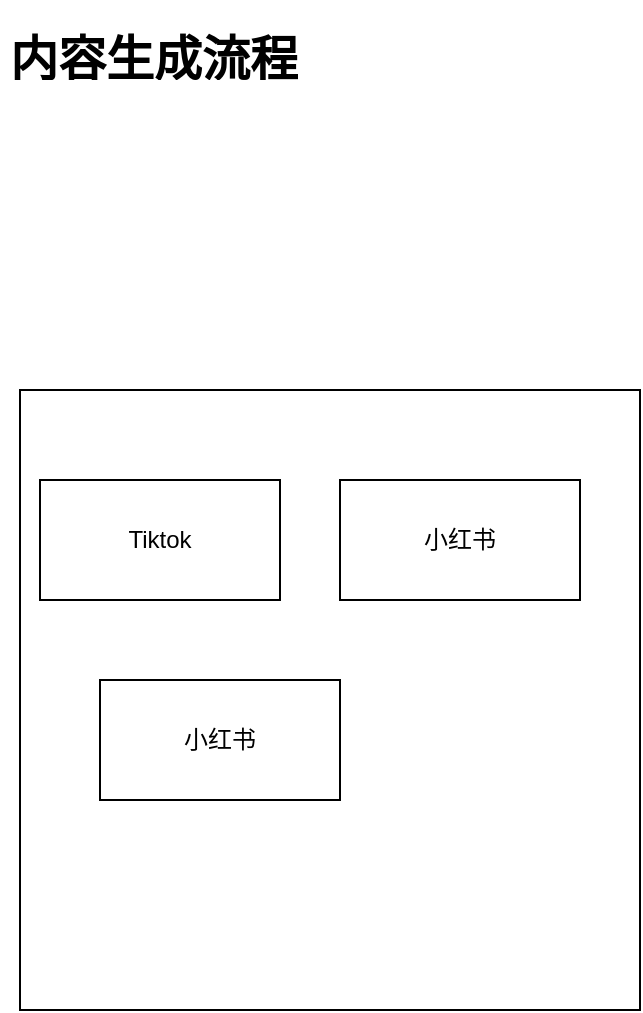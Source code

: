 <mxfile>
    <diagram id="BleGX_yLESVcZQEp3x3D" name="第 1 页">
        <mxGraphModel dx="667" dy="497" grid="1" gridSize="10" guides="1" tooltips="1" connect="1" arrows="1" fold="1" page="1" pageScale="1" pageWidth="827" pageHeight="1169" math="0" shadow="0">
            <root>
                <mxCell id="0"/>
                <mxCell id="1" parent="0"/>
                <mxCell id="6" value="" style="whiteSpace=wrap;html=1;aspect=fixed;" vertex="1" parent="1">
                    <mxGeometry x="140" y="345" width="310" height="310" as="geometry"/>
                </mxCell>
                <mxCell id="2" value="Tiktok" style="rounded=0;whiteSpace=wrap;html=1;" vertex="1" parent="1">
                    <mxGeometry x="150" y="390" width="120" height="60" as="geometry"/>
                </mxCell>
                <mxCell id="3" value="&lt;h1&gt;内容生成流程&lt;/h1&gt;" style="text;html=1;strokeColor=none;fillColor=none;spacing=5;spacingTop=-20;whiteSpace=wrap;overflow=hidden;rounded=0;" vertex="1" parent="1">
                    <mxGeometry x="130" y="160" width="180" height="30" as="geometry"/>
                </mxCell>
                <mxCell id="4" value="小红书" style="rounded=0;whiteSpace=wrap;html=1;" vertex="1" parent="1">
                    <mxGeometry x="300" y="390" width="120" height="60" as="geometry"/>
                </mxCell>
                <mxCell id="5" value="小红书" style="rounded=0;whiteSpace=wrap;html=1;" vertex="1" parent="1">
                    <mxGeometry x="180" y="490" width="120" height="60" as="geometry"/>
                </mxCell>
            </root>
        </mxGraphModel>
    </diagram>
</mxfile>